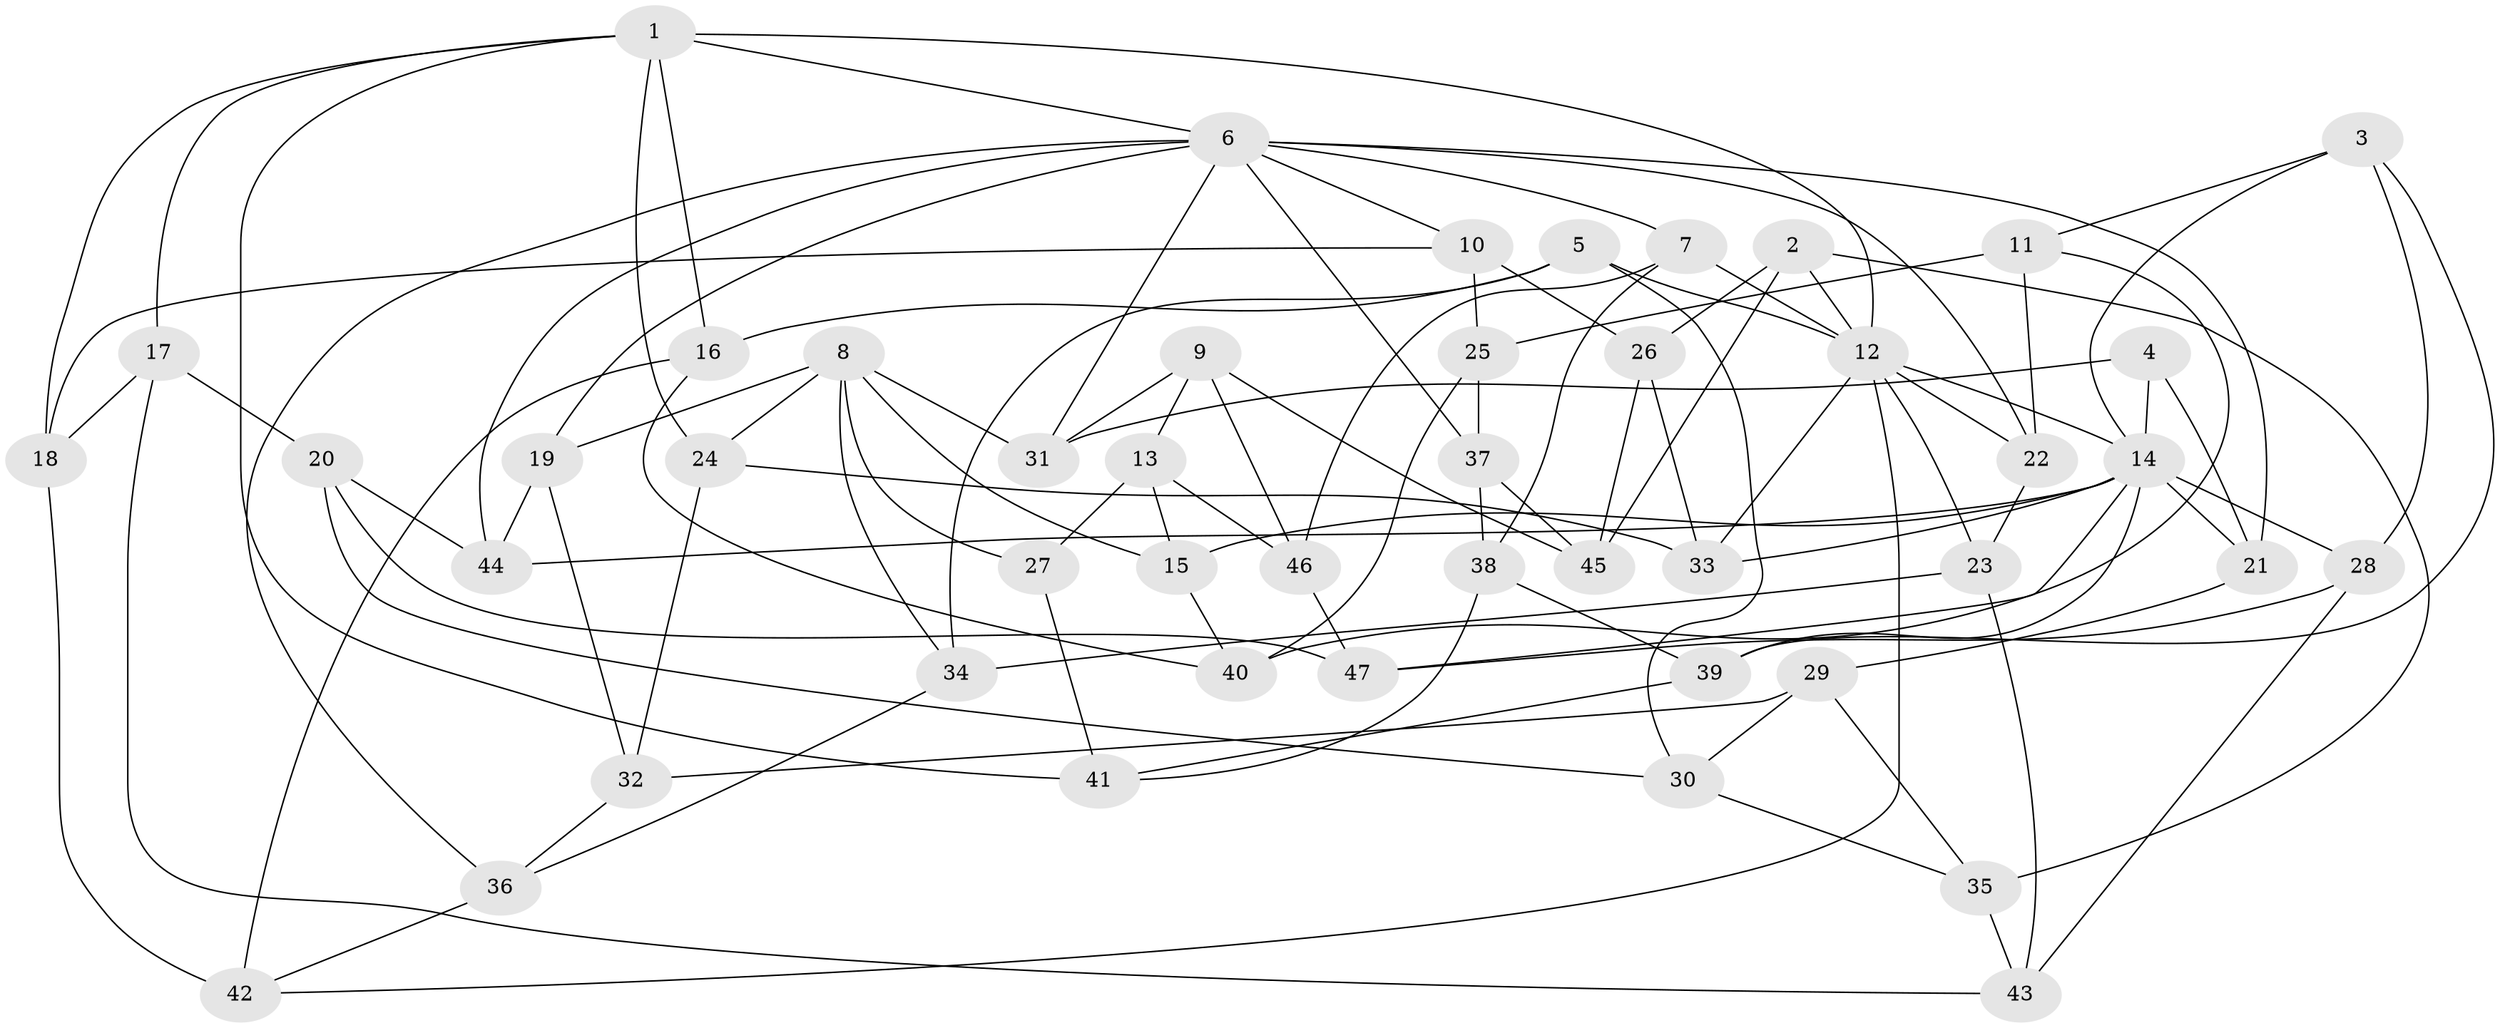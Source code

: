 // original degree distribution, {4: 1.0}
// Generated by graph-tools (version 1.1) at 2025/53/03/04/25 22:53:41]
// undirected, 47 vertices, 104 edges
graph export_dot {
  node [color=gray90,style=filled];
  1;
  2;
  3;
  4;
  5;
  6;
  7;
  8;
  9;
  10;
  11;
  12;
  13;
  14;
  15;
  16;
  17;
  18;
  19;
  20;
  21;
  22;
  23;
  24;
  25;
  26;
  27;
  28;
  29;
  30;
  31;
  32;
  33;
  34;
  35;
  36;
  37;
  38;
  39;
  40;
  41;
  42;
  43;
  44;
  45;
  46;
  47;
  1 -- 6 [weight=1.0];
  1 -- 12 [weight=2.0];
  1 -- 16 [weight=1.0];
  1 -- 17 [weight=1.0];
  1 -- 18 [weight=1.0];
  1 -- 24 [weight=1.0];
  1 -- 41 [weight=1.0];
  2 -- 12 [weight=1.0];
  2 -- 26 [weight=1.0];
  2 -- 35 [weight=1.0];
  2 -- 45 [weight=1.0];
  3 -- 11 [weight=1.0];
  3 -- 14 [weight=1.0];
  3 -- 28 [weight=1.0];
  3 -- 39 [weight=1.0];
  4 -- 14 [weight=2.0];
  4 -- 21 [weight=1.0];
  4 -- 31 [weight=1.0];
  5 -- 12 [weight=1.0];
  5 -- 16 [weight=1.0];
  5 -- 30 [weight=1.0];
  5 -- 34 [weight=1.0];
  6 -- 7 [weight=1.0];
  6 -- 10 [weight=1.0];
  6 -- 19 [weight=1.0];
  6 -- 21 [weight=1.0];
  6 -- 22 [weight=1.0];
  6 -- 31 [weight=1.0];
  6 -- 36 [weight=1.0];
  6 -- 37 [weight=1.0];
  6 -- 44 [weight=1.0];
  7 -- 12 [weight=1.0];
  7 -- 38 [weight=1.0];
  7 -- 46 [weight=1.0];
  8 -- 15 [weight=2.0];
  8 -- 19 [weight=1.0];
  8 -- 24 [weight=1.0];
  8 -- 27 [weight=2.0];
  8 -- 31 [weight=1.0];
  8 -- 34 [weight=1.0];
  9 -- 13 [weight=1.0];
  9 -- 31 [weight=1.0];
  9 -- 45 [weight=1.0];
  9 -- 46 [weight=1.0];
  10 -- 18 [weight=1.0];
  10 -- 25 [weight=1.0];
  10 -- 26 [weight=1.0];
  11 -- 22 [weight=1.0];
  11 -- 25 [weight=1.0];
  11 -- 40 [weight=1.0];
  12 -- 14 [weight=1.0];
  12 -- 22 [weight=1.0];
  12 -- 23 [weight=1.0];
  12 -- 33 [weight=1.0];
  12 -- 42 [weight=1.0];
  13 -- 15 [weight=1.0];
  13 -- 27 [weight=1.0];
  13 -- 46 [weight=1.0];
  14 -- 15 [weight=2.0];
  14 -- 21 [weight=1.0];
  14 -- 28 [weight=1.0];
  14 -- 33 [weight=1.0];
  14 -- 39 [weight=1.0];
  14 -- 44 [weight=1.0];
  14 -- 47 [weight=1.0];
  15 -- 40 [weight=1.0];
  16 -- 40 [weight=1.0];
  16 -- 42 [weight=1.0];
  17 -- 18 [weight=1.0];
  17 -- 20 [weight=1.0];
  17 -- 43 [weight=1.0];
  18 -- 42 [weight=1.0];
  19 -- 32 [weight=1.0];
  19 -- 44 [weight=1.0];
  20 -- 30 [weight=1.0];
  20 -- 44 [weight=1.0];
  20 -- 47 [weight=1.0];
  21 -- 29 [weight=1.0];
  22 -- 23 [weight=1.0];
  23 -- 34 [weight=1.0];
  23 -- 43 [weight=1.0];
  24 -- 32 [weight=1.0];
  24 -- 33 [weight=1.0];
  25 -- 37 [weight=1.0];
  25 -- 40 [weight=1.0];
  26 -- 33 [weight=1.0];
  26 -- 45 [weight=1.0];
  27 -- 41 [weight=1.0];
  28 -- 43 [weight=1.0];
  28 -- 47 [weight=1.0];
  29 -- 30 [weight=1.0];
  29 -- 32 [weight=1.0];
  29 -- 35 [weight=1.0];
  30 -- 35 [weight=1.0];
  32 -- 36 [weight=1.0];
  34 -- 36 [weight=1.0];
  35 -- 43 [weight=1.0];
  36 -- 42 [weight=1.0];
  37 -- 38 [weight=1.0];
  37 -- 45 [weight=1.0];
  38 -- 39 [weight=1.0];
  38 -- 41 [weight=1.0];
  39 -- 41 [weight=1.0];
  46 -- 47 [weight=1.0];
}
